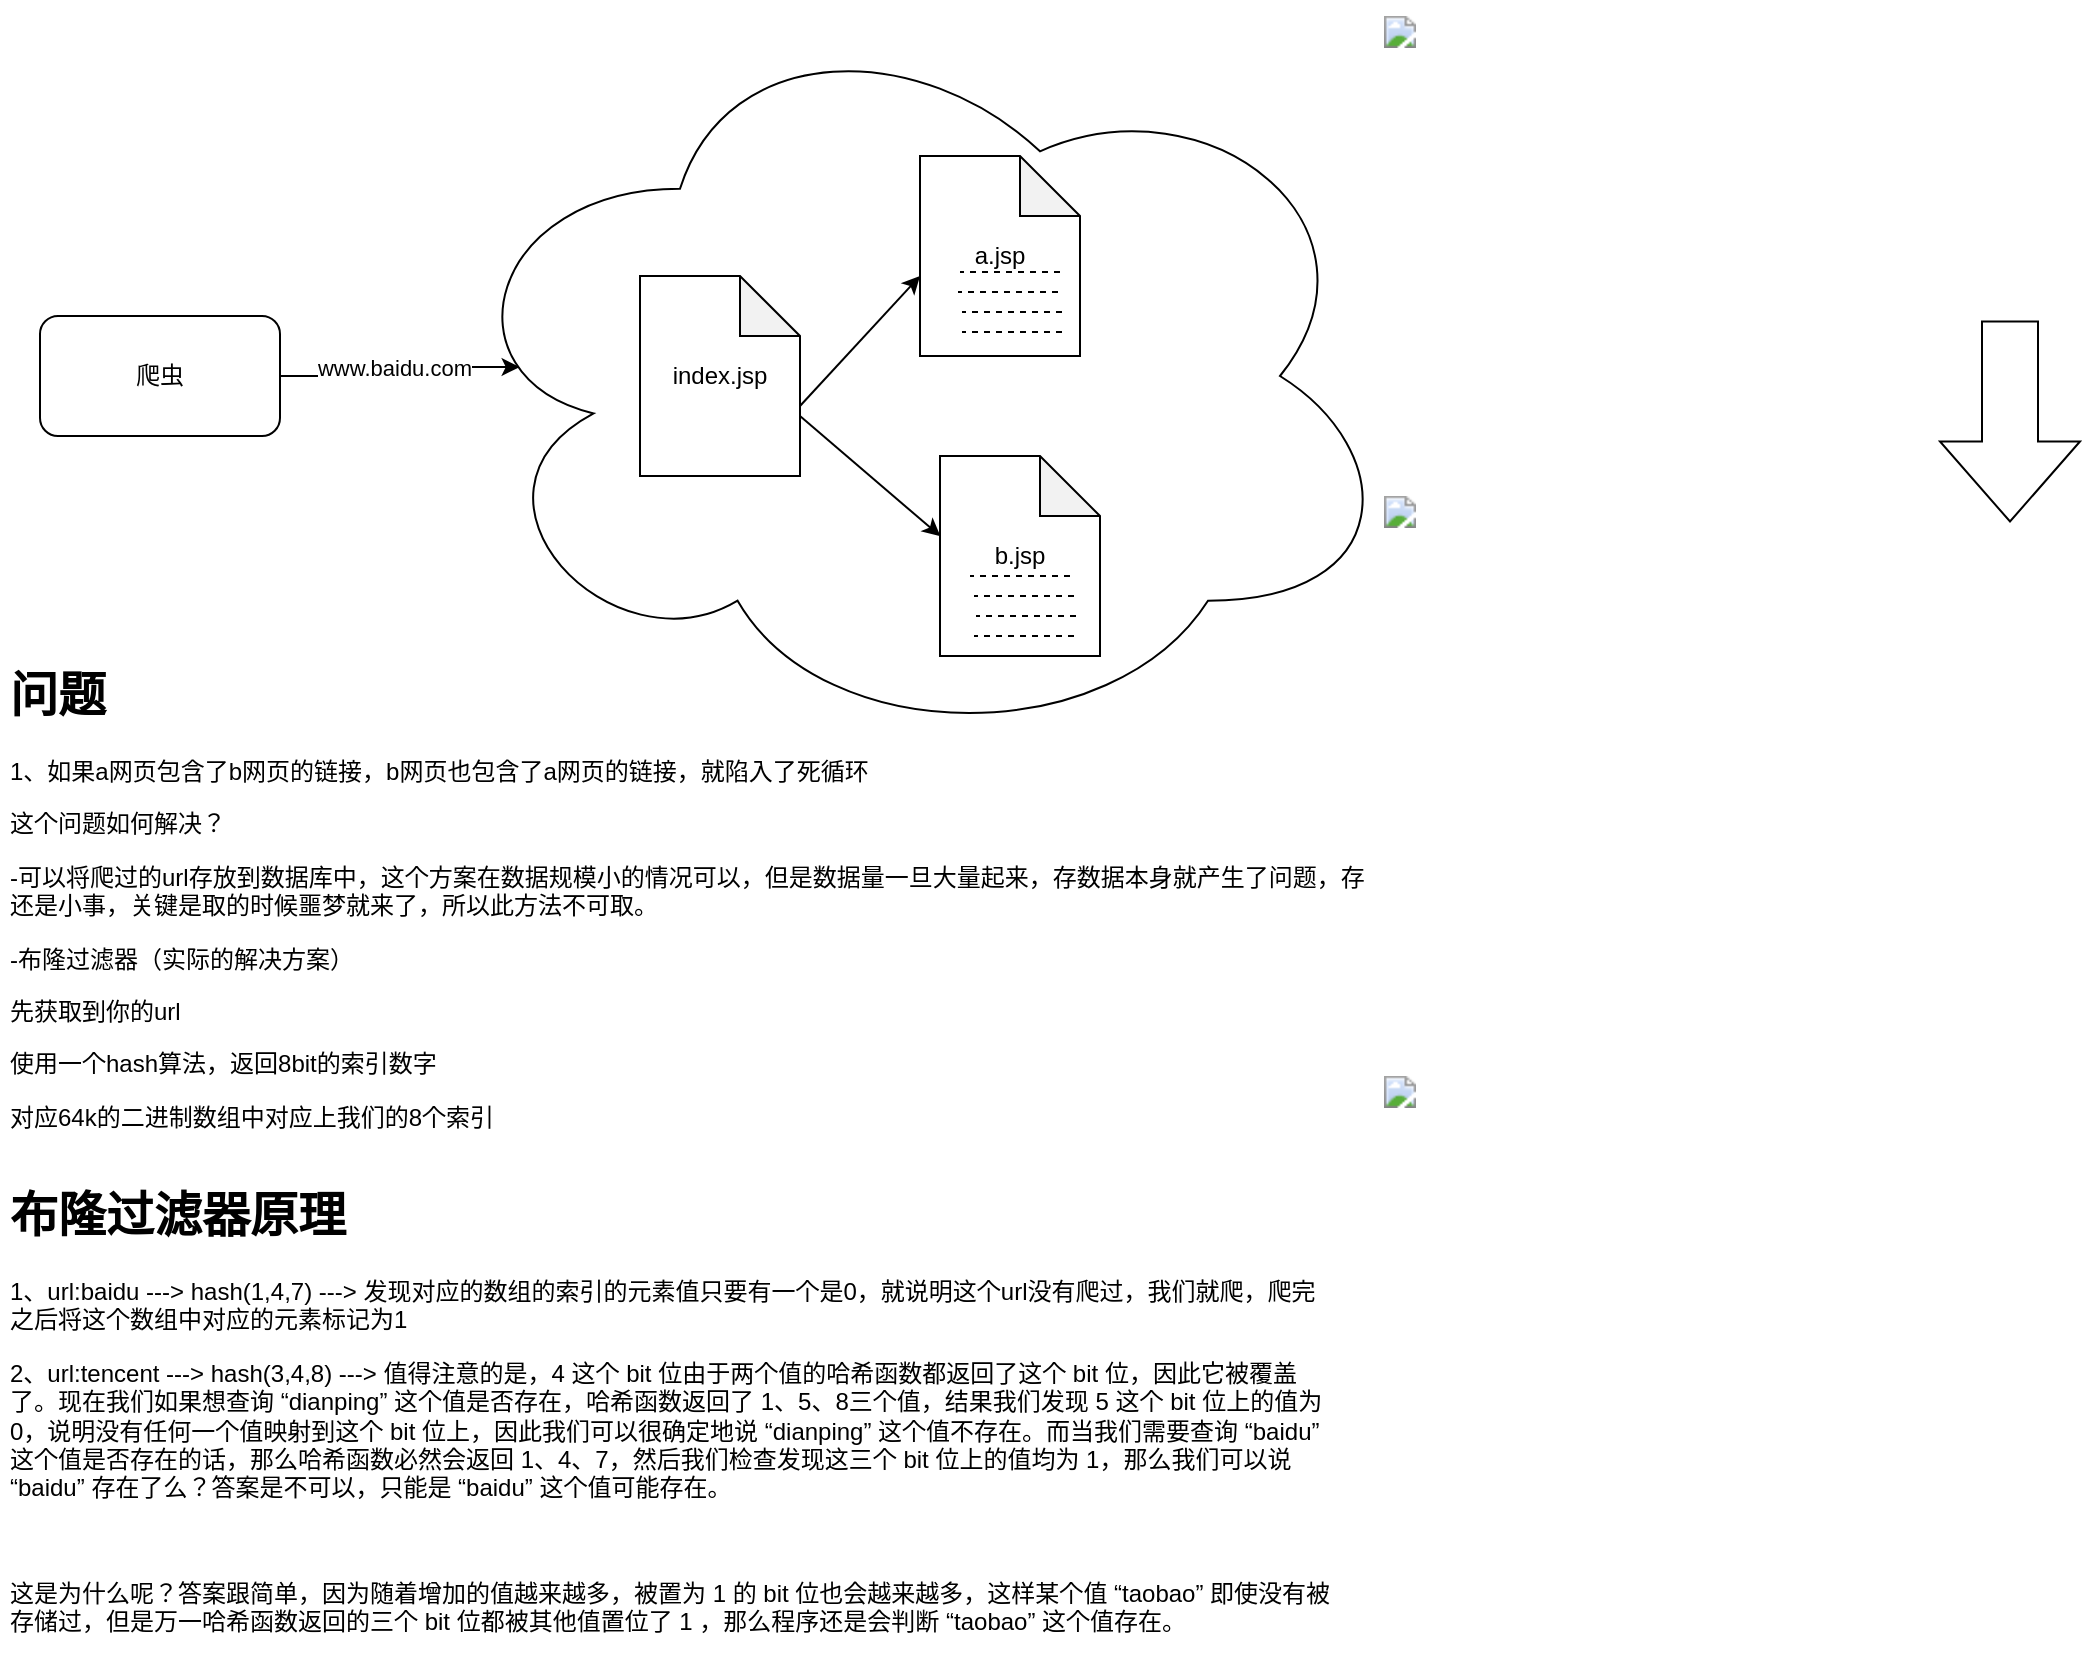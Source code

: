 <mxfile version="13.1.0" type="github">
  <diagram id="c0SYNmFSuh291ioml7VO" name="第 1 页">
    <mxGraphModel dx="1422" dy="745" grid="1" gridSize="10" guides="1" tooltips="1" connect="1" arrows="1" fold="1" page="1" pageScale="1" pageWidth="827" pageHeight="1169" math="0" shadow="0">
      <root>
        <mxCell id="0" />
        <mxCell id="1" parent="0" />
        <mxCell id="YJQM2aYZNnQNSAdNNoH3-3" value="www.baidu.com" style="edgeStyle=orthogonalEdgeStyle;rounded=0;orthogonalLoop=1;jettySize=auto;html=1;entryX=0.083;entryY=0.488;entryDx=0;entryDy=0;entryPerimeter=0;" edge="1" parent="1" source="YJQM2aYZNnQNSAdNNoH3-1" target="YJQM2aYZNnQNSAdNNoH3-2">
          <mxGeometry relative="1" as="geometry" />
        </mxCell>
        <mxCell id="YJQM2aYZNnQNSAdNNoH3-1" value="爬虫" style="rounded=1;whiteSpace=wrap;html=1;" vertex="1" parent="1">
          <mxGeometry x="50" y="290" width="120" height="60" as="geometry" />
        </mxCell>
        <mxCell id="YJQM2aYZNnQNSAdNNoH3-2" value="" style="ellipse;shape=cloud;whiteSpace=wrap;html=1;" vertex="1" parent="1">
          <mxGeometry x="250" y="132.75" width="480" height="374.5" as="geometry" />
        </mxCell>
        <mxCell id="YJQM2aYZNnQNSAdNNoH3-4" value="index.jsp" style="shape=note;whiteSpace=wrap;html=1;backgroundOutline=1;darkOpacity=0.05;" vertex="1" parent="1">
          <mxGeometry x="350" y="270" width="80" height="100" as="geometry" />
        </mxCell>
        <mxCell id="YJQM2aYZNnQNSAdNNoH3-5" value="a.jsp" style="shape=note;whiteSpace=wrap;html=1;backgroundOutline=1;darkOpacity=0.05;" vertex="1" parent="1">
          <mxGeometry x="490" y="210" width="80" height="100" as="geometry" />
        </mxCell>
        <mxCell id="YJQM2aYZNnQNSAdNNoH3-6" value="b.jsp" style="shape=note;whiteSpace=wrap;html=1;backgroundOutline=1;darkOpacity=0.05;" vertex="1" parent="1">
          <mxGeometry x="500" y="360" width="80" height="100" as="geometry" />
        </mxCell>
        <mxCell id="YJQM2aYZNnQNSAdNNoH3-9" value="" style="endArrow=classic;html=1;exitX=0;exitY=0;exitDx=80;exitDy=65;exitPerimeter=0;" edge="1" parent="1" source="YJQM2aYZNnQNSAdNNoH3-4">
          <mxGeometry width="50" height="50" relative="1" as="geometry">
            <mxPoint x="440" y="320" as="sourcePoint" />
            <mxPoint x="490" y="270" as="targetPoint" />
          </mxGeometry>
        </mxCell>
        <mxCell id="YJQM2aYZNnQNSAdNNoH3-10" value="" style="endArrow=classic;html=1;entryX=0.438;entryY=0.901;entryDx=0;entryDy=0;entryPerimeter=0;" edge="1" parent="1">
          <mxGeometry width="50" height="50" relative="1" as="geometry">
            <mxPoint x="430" y="340" as="sourcePoint" />
            <mxPoint x="500.24" y="400.175" as="targetPoint" />
          </mxGeometry>
        </mxCell>
        <mxCell id="YJQM2aYZNnQNSAdNNoH3-11" value="" style="endArrow=none;dashed=1;html=1;" edge="1" parent="1">
          <mxGeometry width="50" height="50" relative="1" as="geometry">
            <mxPoint x="560" y="268" as="sourcePoint" />
            <mxPoint x="510" y="268" as="targetPoint" />
          </mxGeometry>
        </mxCell>
        <mxCell id="YJQM2aYZNnQNSAdNNoH3-12" value="" style="endArrow=none;dashed=1;html=1;" edge="1" parent="1">
          <mxGeometry width="50" height="50" relative="1" as="geometry">
            <mxPoint x="559" y="278" as="sourcePoint" />
            <mxPoint x="509" y="278" as="targetPoint" />
          </mxGeometry>
        </mxCell>
        <mxCell id="YJQM2aYZNnQNSAdNNoH3-13" value="" style="endArrow=none;dashed=1;html=1;" edge="1" parent="1">
          <mxGeometry width="50" height="50" relative="1" as="geometry">
            <mxPoint x="561" y="288" as="sourcePoint" />
            <mxPoint x="511" y="288" as="targetPoint" />
          </mxGeometry>
        </mxCell>
        <mxCell id="YJQM2aYZNnQNSAdNNoH3-14" value="" style="endArrow=none;dashed=1;html=1;" edge="1" parent="1">
          <mxGeometry width="50" height="50" relative="1" as="geometry">
            <mxPoint x="561" y="298" as="sourcePoint" />
            <mxPoint x="511" y="298" as="targetPoint" />
          </mxGeometry>
        </mxCell>
        <mxCell id="YJQM2aYZNnQNSAdNNoH3-15" value="" style="endArrow=none;dashed=1;html=1;" edge="1" parent="1">
          <mxGeometry width="50" height="50" relative="1" as="geometry">
            <mxPoint x="565" y="420" as="sourcePoint" />
            <mxPoint x="515" y="420" as="targetPoint" />
          </mxGeometry>
        </mxCell>
        <mxCell id="YJQM2aYZNnQNSAdNNoH3-16" value="" style="endArrow=none;dashed=1;html=1;" edge="1" parent="1">
          <mxGeometry width="50" height="50" relative="1" as="geometry">
            <mxPoint x="567" y="430" as="sourcePoint" />
            <mxPoint x="517" y="430" as="targetPoint" />
          </mxGeometry>
        </mxCell>
        <mxCell id="YJQM2aYZNnQNSAdNNoH3-17" value="" style="endArrow=none;dashed=1;html=1;" edge="1" parent="1">
          <mxGeometry width="50" height="50" relative="1" as="geometry">
            <mxPoint x="568" y="440" as="sourcePoint" />
            <mxPoint x="518" y="440" as="targetPoint" />
          </mxGeometry>
        </mxCell>
        <mxCell id="YJQM2aYZNnQNSAdNNoH3-18" value="" style="endArrow=none;dashed=1;html=1;" edge="1" parent="1">
          <mxGeometry width="50" height="50" relative="1" as="geometry">
            <mxPoint x="567" y="450" as="sourcePoint" />
            <mxPoint x="517" y="450" as="targetPoint" />
          </mxGeometry>
        </mxCell>
        <mxCell id="YJQM2aYZNnQNSAdNNoH3-19" value="&lt;h1&gt;问题&lt;/h1&gt;&lt;p&gt;1、如果a网页包含了b网页的链接，b网页也包含了a网页的链接，就陷入了死循环&lt;/p&gt;&lt;p&gt;这个问题如何解决？&lt;/p&gt;&lt;p&gt;-可以将爬过的url存放到数据库中，这个方案在数据规模小的情况可以，但是数据量一旦大量起来，存数据本身就产生了问题，存还是小事，关键是取的时候噩梦就来了，所以此方法不可取。&lt;/p&gt;&lt;p&gt;-布隆过滤器（实际的解决方案）&lt;/p&gt;&lt;p&gt;先获取到你的url&lt;/p&gt;&lt;p&gt;使用一个hash算法，返回8bit的索引数字&lt;/p&gt;&lt;p&gt;对应64k的二进制数组中对应上我们的8个索引&lt;/p&gt;&lt;p&gt;&lt;br&gt;&lt;/p&gt;" style="text;html=1;strokeColor=none;fillColor=none;spacing=5;spacingTop=-20;whiteSpace=wrap;overflow=hidden;rounded=0;" vertex="1" parent="1">
          <mxGeometry x="30" y="460" width="690" height="280" as="geometry" />
        </mxCell>
        <mxCell id="YJQM2aYZNnQNSAdNNoH3-22" value="&lt;!--StartFragment--&gt;&lt;img src=&quot;https://upload-images.jianshu.io/upload_images/2785001-07e149c32a2608fa.jpg?imageMogr2/auto-orient/strip|imageView2/2/w/600/format/webp&quot;&gt;&lt;!--EndFragment--&gt;" style="text;whiteSpace=wrap;html=1;" vertex="1" parent="1">
          <mxGeometry x="720" y="132.75" width="30" height="30" as="geometry" />
        </mxCell>
        <mxCell id="YJQM2aYZNnQNSAdNNoH3-23" value="&lt;!--StartFragment--&gt;&lt;img src=&quot;https://upload-images.jianshu.io/upload_images/2785001-12449becdb038afd.jpg?imageMogr2/auto-orient/strip|imageView2/2/w/600/format/webp&quot;&gt;&lt;!--EndFragment--&gt;" style="text;whiteSpace=wrap;html=1;" vertex="1" parent="1">
          <mxGeometry x="720" y="372.75" width="30" height="30" as="geometry" />
        </mxCell>
        <mxCell id="YJQM2aYZNnQNSAdNNoH3-24" value="" style="html=1;shadow=0;dashed=0;align=center;verticalAlign=middle;shape=mxgraph.arrows2.arrow;dy=0.6;dx=40;direction=south;notch=0;" vertex="1" parent="1">
          <mxGeometry x="1000" y="292.75" width="70" height="100" as="geometry" />
        </mxCell>
        <mxCell id="YJQM2aYZNnQNSAdNNoH3-25" value="&lt;h1&gt;布隆过滤器原理&lt;/h1&gt;&lt;p&gt;1、url:baidu ---&amp;gt; hash(1,4,7) ---&amp;gt; 发现对应的数组的索引的元素值只要有一个是0，就说明这个url没有爬过，我们就爬，爬完之后将这个数组中对应的元素标记为1&lt;/p&gt;&lt;p&gt;2、url:tencent ---&amp;gt; hash(3,4,8) ---&amp;gt;&amp;nbsp;&lt;span&gt;值得注意的是，4 这个 bit 位由于两个值的哈希函数都返回了这个 bit 位，因此它被覆盖了。现在我们如果想查询 “dianping” 这个值是否存在，哈希函数返回了 1、5、8三个值，结果我们发现 5 这个 bit 位上的值为 0，说明没有任何一个值映射到这个 bit 位上，因此我们可以很确定地说 “dianping” 这个值不存在。而当我们需要查询 “baidu” 这个值是否存在的话，那么哈希函数必然会返回 1、4、7，然后我们检查发现这三个 bit 位上的值均为 1，那么我们可以说 “baidu” 存在了么？答案是不可以，只能是 “baidu” 这个值可能存在。&lt;/span&gt;&lt;/p&gt;&lt;div&gt;&lt;div&gt;&lt;br&gt;&lt;p&gt;这是为什么呢？答案跟简单，因为随着增加的值越来越多，被置为 1 的 bit 位也会越来越多，这样某个值 “taobao” 即使没有被存储过，但是万一哈希函数返回的三个 bit 位都被其他值置位了 1 ，那么程序还是会判断 “taobao” 这个值存在。&lt;/p&gt;&lt;/div&gt;&lt;/div&gt;&lt;p&gt;&lt;br&gt;&lt;/p&gt;" style="text;html=1;strokeColor=none;fillColor=none;spacing=5;spacingTop=-20;whiteSpace=wrap;overflow=hidden;rounded=0;" vertex="1" parent="1">
          <mxGeometry x="30" y="720" width="670" height="240" as="geometry" />
        </mxCell>
        <mxCell id="YJQM2aYZNnQNSAdNNoH3-26" value="&lt;!--StartFragment--&gt;&lt;img src=&quot;https://upload-images.jianshu.io/upload_images/2785001-802577f6332d76b4.jpg?imageMogr2/auto-orient/strip|imageView2/2/w/600/format/webp&quot;&gt;&lt;!--EndFragment--&gt;" style="text;whiteSpace=wrap;html=1;" vertex="1" parent="1">
          <mxGeometry x="720" y="662.75" width="30" height="30" as="geometry" />
        </mxCell>
      </root>
    </mxGraphModel>
  </diagram>
</mxfile>
